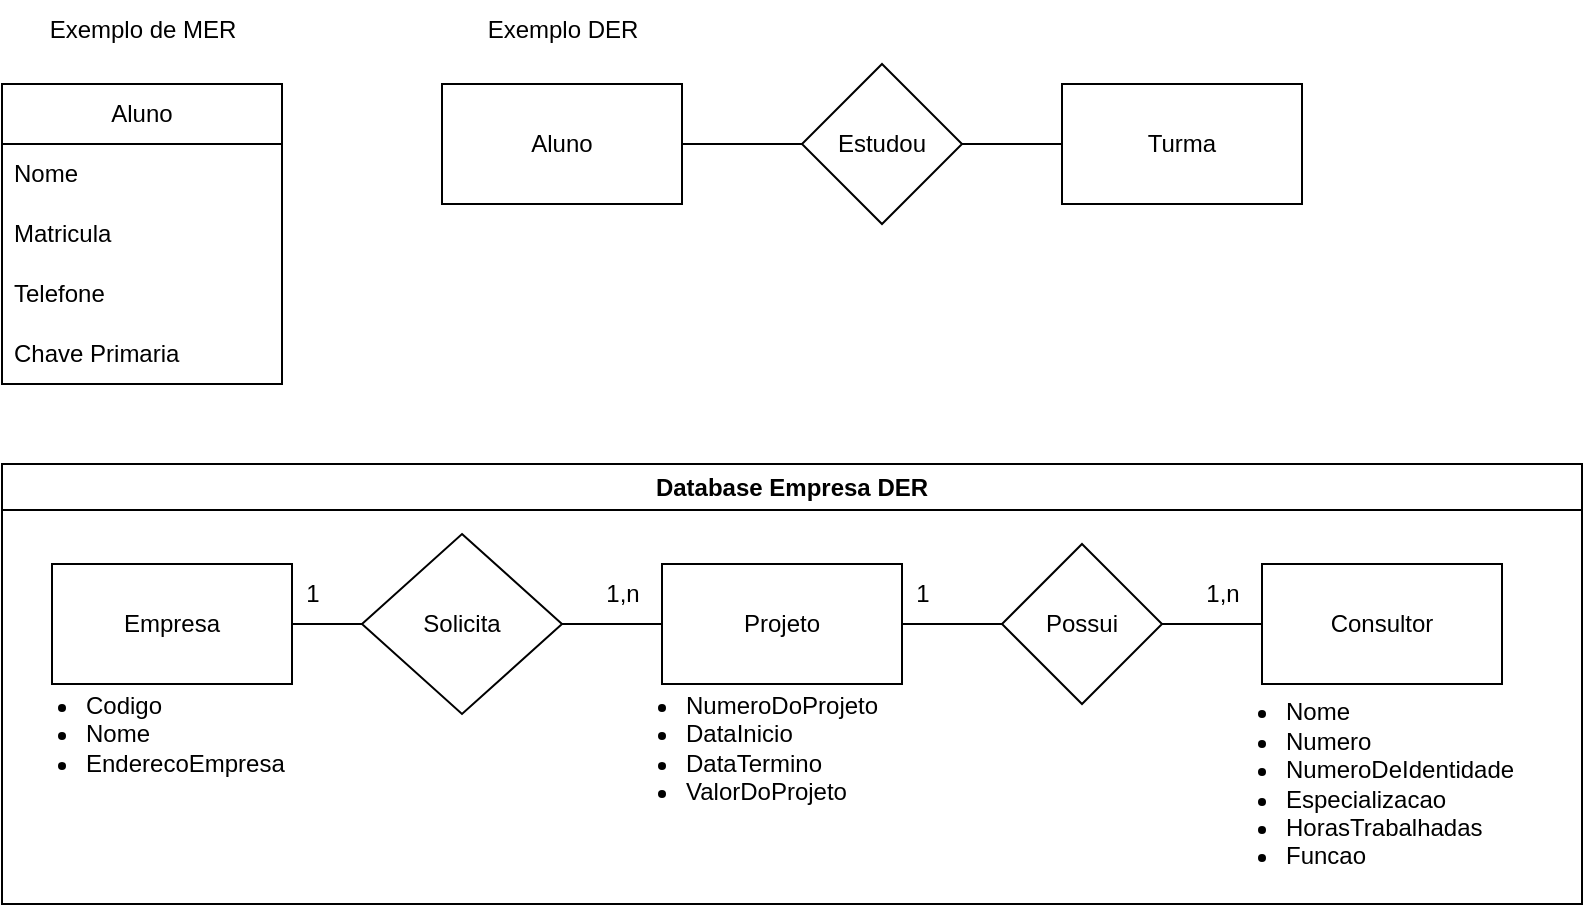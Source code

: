 <mxfile version="26.2.9">
  <diagram name="Página-1" id="wJZFm8guJSuoL62hME3D">
    <mxGraphModel dx="863" dy="475" grid="1" gridSize="10" guides="1" tooltips="1" connect="1" arrows="1" fold="1" page="1" pageScale="1" pageWidth="827" pageHeight="1169" math="0" shadow="0">
      <root>
        <mxCell id="0" />
        <mxCell id="1" parent="0" />
        <mxCell id="jtOI1FqpiDAt646mjURX-3" value="Exemplo de MER" style="text;html=1;align=center;verticalAlign=middle;resizable=0;points=[];autosize=1;strokeColor=none;fillColor=none;" vertex="1" parent="1">
          <mxGeometry x="150" y="58" width="120" height="30" as="geometry" />
        </mxCell>
        <mxCell id="jtOI1FqpiDAt646mjURX-4" value="Aluno" style="swimlane;fontStyle=0;childLayout=stackLayout;horizontal=1;startSize=30;horizontalStack=0;resizeParent=1;resizeParentMax=0;resizeLast=0;collapsible=1;marginBottom=0;whiteSpace=wrap;html=1;" vertex="1" parent="1">
          <mxGeometry x="140" y="100" width="140" height="150" as="geometry" />
        </mxCell>
        <mxCell id="jtOI1FqpiDAt646mjURX-5" value="Nome" style="text;strokeColor=none;fillColor=none;align=left;verticalAlign=middle;spacingLeft=4;spacingRight=4;overflow=hidden;points=[[0,0.5],[1,0.5]];portConstraint=eastwest;rotatable=0;whiteSpace=wrap;html=1;" vertex="1" parent="jtOI1FqpiDAt646mjURX-4">
          <mxGeometry y="30" width="140" height="30" as="geometry" />
        </mxCell>
        <mxCell id="jtOI1FqpiDAt646mjURX-6" value="Matricula" style="text;strokeColor=none;fillColor=none;align=left;verticalAlign=middle;spacingLeft=4;spacingRight=4;overflow=hidden;points=[[0,0.5],[1,0.5]];portConstraint=eastwest;rotatable=0;whiteSpace=wrap;html=1;" vertex="1" parent="jtOI1FqpiDAt646mjURX-4">
          <mxGeometry y="60" width="140" height="30" as="geometry" />
        </mxCell>
        <mxCell id="jtOI1FqpiDAt646mjURX-7" value="Telefone" style="text;strokeColor=none;fillColor=none;align=left;verticalAlign=middle;spacingLeft=4;spacingRight=4;overflow=hidden;points=[[0,0.5],[1,0.5]];portConstraint=eastwest;rotatable=0;whiteSpace=wrap;html=1;" vertex="1" parent="jtOI1FqpiDAt646mjURX-4">
          <mxGeometry y="90" width="140" height="30" as="geometry" />
        </mxCell>
        <mxCell id="jtOI1FqpiDAt646mjURX-8" value="Chave Primaria" style="text;strokeColor=none;fillColor=none;align=left;verticalAlign=middle;spacingLeft=4;spacingRight=4;overflow=hidden;points=[[0,0.5],[1,0.5]];portConstraint=eastwest;rotatable=0;whiteSpace=wrap;html=1;" vertex="1" parent="jtOI1FqpiDAt646mjURX-4">
          <mxGeometry y="120" width="140" height="30" as="geometry" />
        </mxCell>
        <mxCell id="jtOI1FqpiDAt646mjURX-9" value="Exemplo DER" style="text;html=1;align=center;verticalAlign=middle;resizable=0;points=[];autosize=1;strokeColor=none;fillColor=none;" vertex="1" parent="1">
          <mxGeometry x="370" y="58" width="100" height="30" as="geometry" />
        </mxCell>
        <mxCell id="jtOI1FqpiDAt646mjURX-10" value="Aluno" style="rounded=0;whiteSpace=wrap;html=1;" vertex="1" parent="1">
          <mxGeometry x="360" y="100" width="120" height="60" as="geometry" />
        </mxCell>
        <mxCell id="jtOI1FqpiDAt646mjURX-11" value="Estudou" style="rhombus;whiteSpace=wrap;html=1;" vertex="1" parent="1">
          <mxGeometry x="540" y="90" width="80" height="80" as="geometry" />
        </mxCell>
        <mxCell id="jtOI1FqpiDAt646mjURX-12" value="Turma" style="rounded=0;whiteSpace=wrap;html=1;" vertex="1" parent="1">
          <mxGeometry x="670" y="100" width="120" height="60" as="geometry" />
        </mxCell>
        <mxCell id="jtOI1FqpiDAt646mjURX-14" value="" style="endArrow=none;html=1;rounded=0;entryX=1;entryY=0.5;entryDx=0;entryDy=0;exitX=0;exitY=0.5;exitDx=0;exitDy=0;" edge="1" parent="1" source="jtOI1FqpiDAt646mjURX-11" target="jtOI1FqpiDAt646mjURX-10">
          <mxGeometry width="50" height="50" relative="1" as="geometry">
            <mxPoint x="490" y="190" as="sourcePoint" />
            <mxPoint x="540" y="140" as="targetPoint" />
          </mxGeometry>
        </mxCell>
        <mxCell id="jtOI1FqpiDAt646mjURX-15" value="" style="endArrow=none;html=1;rounded=0;entryX=1;entryY=0.5;entryDx=0;entryDy=0;exitX=0;exitY=0.5;exitDx=0;exitDy=0;" edge="1" parent="1" source="jtOI1FqpiDAt646mjURX-12" target="jtOI1FqpiDAt646mjURX-11">
          <mxGeometry width="50" height="50" relative="1" as="geometry">
            <mxPoint x="620" y="240" as="sourcePoint" />
            <mxPoint x="670" y="190" as="targetPoint" />
          </mxGeometry>
        </mxCell>
        <mxCell id="jtOI1FqpiDAt646mjURX-37" value="Database Empresa DER" style="swimlane;whiteSpace=wrap;html=1;" vertex="1" parent="1">
          <mxGeometry x="140" y="290" width="790" height="220" as="geometry" />
        </mxCell>
        <mxCell id="jtOI1FqpiDAt646mjURX-39" value="Empresa" style="rounded=0;whiteSpace=wrap;html=1;" vertex="1" parent="jtOI1FqpiDAt646mjURX-37">
          <mxGeometry x="25" y="50" width="120" height="60" as="geometry" />
        </mxCell>
        <mxCell id="jtOI1FqpiDAt646mjURX-40" value="Solicita" style="rhombus;whiteSpace=wrap;html=1;" vertex="1" parent="jtOI1FqpiDAt646mjURX-37">
          <mxGeometry x="180" y="35" width="100" height="90" as="geometry" />
        </mxCell>
        <mxCell id="jtOI1FqpiDAt646mjURX-41" value="Projeto" style="rounded=0;whiteSpace=wrap;html=1;" vertex="1" parent="jtOI1FqpiDAt646mjURX-37">
          <mxGeometry x="330" y="50" width="120" height="60" as="geometry" />
        </mxCell>
        <mxCell id="jtOI1FqpiDAt646mjURX-42" value="&lt;div&gt;&lt;br&gt;&lt;/div&gt;&lt;ul&gt;&lt;li style=&quot;&quot;&gt;NumeroDoProjeto&lt;/li&gt;&lt;li style=&quot;&quot;&gt;DataInicio&lt;/li&gt;&lt;li style=&quot;&quot;&gt;DataTermino&lt;/li&gt;&lt;li style=&quot;&quot;&gt;ValorDoProjeto&lt;/li&gt;&lt;/ul&gt;" style="text;html=1;align=left;verticalAlign=middle;resizable=0;points=[];autosize=1;strokeColor=none;fillColor=none;" vertex="1" parent="jtOI1FqpiDAt646mjURX-37">
          <mxGeometry x="300" y="80" width="160" height="110" as="geometry" />
        </mxCell>
        <mxCell id="jtOI1FqpiDAt646mjURX-43" value="&lt;ul&gt;&lt;li&gt;Codigo&lt;/li&gt;&lt;li&gt;Nome&lt;/li&gt;&lt;li&gt;EnderecoEmpresa&lt;/li&gt;&lt;/ul&gt;" style="text;html=1;align=left;verticalAlign=middle;resizable=0;points=[];autosize=1;strokeColor=none;fillColor=none;" vertex="1" parent="jtOI1FqpiDAt646mjURX-37">
          <mxGeometry y="95" width="160" height="80" as="geometry" />
        </mxCell>
        <mxCell id="jtOI1FqpiDAt646mjURX-44" value="" style="endArrow=none;html=1;rounded=0;entryX=1;entryY=0.5;entryDx=0;entryDy=0;exitX=0;exitY=0.5;exitDx=0;exitDy=0;" edge="1" parent="jtOI1FqpiDAt646mjURX-37" source="jtOI1FqpiDAt646mjURX-40" target="jtOI1FqpiDAt646mjURX-39">
          <mxGeometry width="50" height="50" relative="1" as="geometry">
            <mxPoint x="150" y="170" as="sourcePoint" />
            <mxPoint x="200" y="120" as="targetPoint" />
          </mxGeometry>
        </mxCell>
        <mxCell id="jtOI1FqpiDAt646mjURX-45" value="" style="endArrow=none;html=1;rounded=0;entryX=1;entryY=0.5;entryDx=0;entryDy=0;exitX=0;exitY=0.5;exitDx=0;exitDy=0;" edge="1" parent="jtOI1FqpiDAt646mjURX-37" source="jtOI1FqpiDAt646mjURX-41" target="jtOI1FqpiDAt646mjURX-40">
          <mxGeometry width="50" height="50" relative="1" as="geometry">
            <mxPoint x="190" y="190" as="sourcePoint" />
            <mxPoint x="240" y="140" as="targetPoint" />
          </mxGeometry>
        </mxCell>
        <mxCell id="jtOI1FqpiDAt646mjURX-46" value="Possui" style="rhombus;whiteSpace=wrap;html=1;" vertex="1" parent="jtOI1FqpiDAt646mjURX-37">
          <mxGeometry x="500" y="40" width="80" height="80" as="geometry" />
        </mxCell>
        <mxCell id="jtOI1FqpiDAt646mjURX-47" value="" style="endArrow=none;html=1;rounded=0;entryX=1;entryY=0.5;entryDx=0;entryDy=0;exitX=0;exitY=0.5;exitDx=0;exitDy=0;" edge="1" parent="jtOI1FqpiDAt646mjURX-37" source="jtOI1FqpiDAt646mjURX-46" target="jtOI1FqpiDAt646mjURX-41">
          <mxGeometry width="50" height="50" relative="1" as="geometry">
            <mxPoint x="500" y="210" as="sourcePoint" />
            <mxPoint x="550" y="160" as="targetPoint" />
          </mxGeometry>
        </mxCell>
        <mxCell id="jtOI1FqpiDAt646mjURX-48" value="Consultor" style="rounded=0;whiteSpace=wrap;html=1;" vertex="1" parent="jtOI1FqpiDAt646mjURX-37">
          <mxGeometry x="630" y="50" width="120" height="60" as="geometry" />
        </mxCell>
        <mxCell id="jtOI1FqpiDAt646mjURX-49" value="&lt;ul&gt;&lt;li&gt;Nome&lt;/li&gt;&lt;li&gt;Numero&lt;/li&gt;&lt;li&gt;NumeroDeIdentidade&lt;/li&gt;&lt;li&gt;Especializacao&lt;/li&gt;&lt;li&gt;HorasTrabalhadas&lt;/li&gt;&lt;li&gt;Funcao&lt;/li&gt;&lt;/ul&gt;" style="text;html=1;align=left;verticalAlign=middle;resizable=0;points=[];autosize=1;strokeColor=none;fillColor=none;" vertex="1" parent="jtOI1FqpiDAt646mjURX-37">
          <mxGeometry x="600" y="100" width="180" height="120" as="geometry" />
        </mxCell>
        <mxCell id="jtOI1FqpiDAt646mjURX-50" value="" style="endArrow=none;html=1;rounded=0;entryX=1;entryY=0.5;entryDx=0;entryDy=0;exitX=0;exitY=0.5;exitDx=0;exitDy=0;" edge="1" parent="jtOI1FqpiDAt646mjURX-37" source="jtOI1FqpiDAt646mjURX-48" target="jtOI1FqpiDAt646mjURX-46">
          <mxGeometry width="50" height="50" relative="1" as="geometry">
            <mxPoint x="500" y="160" as="sourcePoint" />
            <mxPoint x="550" y="110" as="targetPoint" />
          </mxGeometry>
        </mxCell>
        <mxCell id="jtOI1FqpiDAt646mjURX-51" value="1" style="text;html=1;align=center;verticalAlign=middle;resizable=0;points=[];autosize=1;strokeColor=none;fillColor=none;" vertex="1" parent="jtOI1FqpiDAt646mjURX-37">
          <mxGeometry x="140" y="50" width="30" height="30" as="geometry" />
        </mxCell>
        <mxCell id="jtOI1FqpiDAt646mjURX-52" value="1,n" style="text;html=1;align=center;verticalAlign=middle;resizable=0;points=[];autosize=1;strokeColor=none;fillColor=none;" vertex="1" parent="jtOI1FqpiDAt646mjURX-37">
          <mxGeometry x="290" y="50" width="40" height="30" as="geometry" />
        </mxCell>
        <mxCell id="jtOI1FqpiDAt646mjURX-53" value="1" style="text;html=1;align=center;verticalAlign=middle;resizable=0;points=[];autosize=1;strokeColor=none;fillColor=none;" vertex="1" parent="jtOI1FqpiDAt646mjURX-37">
          <mxGeometry x="445" y="50" width="30" height="30" as="geometry" />
        </mxCell>
        <mxCell id="jtOI1FqpiDAt646mjURX-54" value="1,n" style="text;html=1;align=center;verticalAlign=middle;resizable=0;points=[];autosize=1;strokeColor=none;fillColor=none;" vertex="1" parent="jtOI1FqpiDAt646mjURX-37">
          <mxGeometry x="590" y="50" width="40" height="30" as="geometry" />
        </mxCell>
      </root>
    </mxGraphModel>
  </diagram>
</mxfile>
